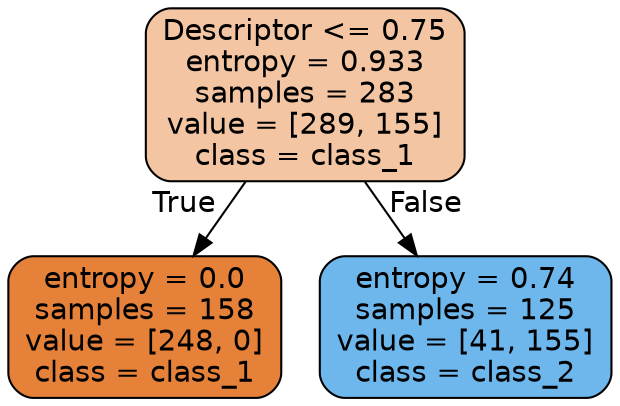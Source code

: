digraph Tree {
node [shape=box, style="filled, rounded", color="black", fontname="helvetica"] ;
edge [fontname="helvetica"] ;
0 [label="Descriptor <= 0.75\nentropy = 0.933\nsamples = 283\nvalue = [289, 155]\nclass = class_1", fillcolor="#f3c5a3"] ;
1 [label="entropy = 0.0\nsamples = 158\nvalue = [248, 0]\nclass = class_1", fillcolor="#e58139"] ;
0 -> 1 [labeldistance=2.5, labelangle=45, headlabel="True"] ;
2 [label="entropy = 0.74\nsamples = 125\nvalue = [41, 155]\nclass = class_2", fillcolor="#6db7ec"] ;
0 -> 2 [labeldistance=2.5, labelangle=-45, headlabel="False"] ;
}